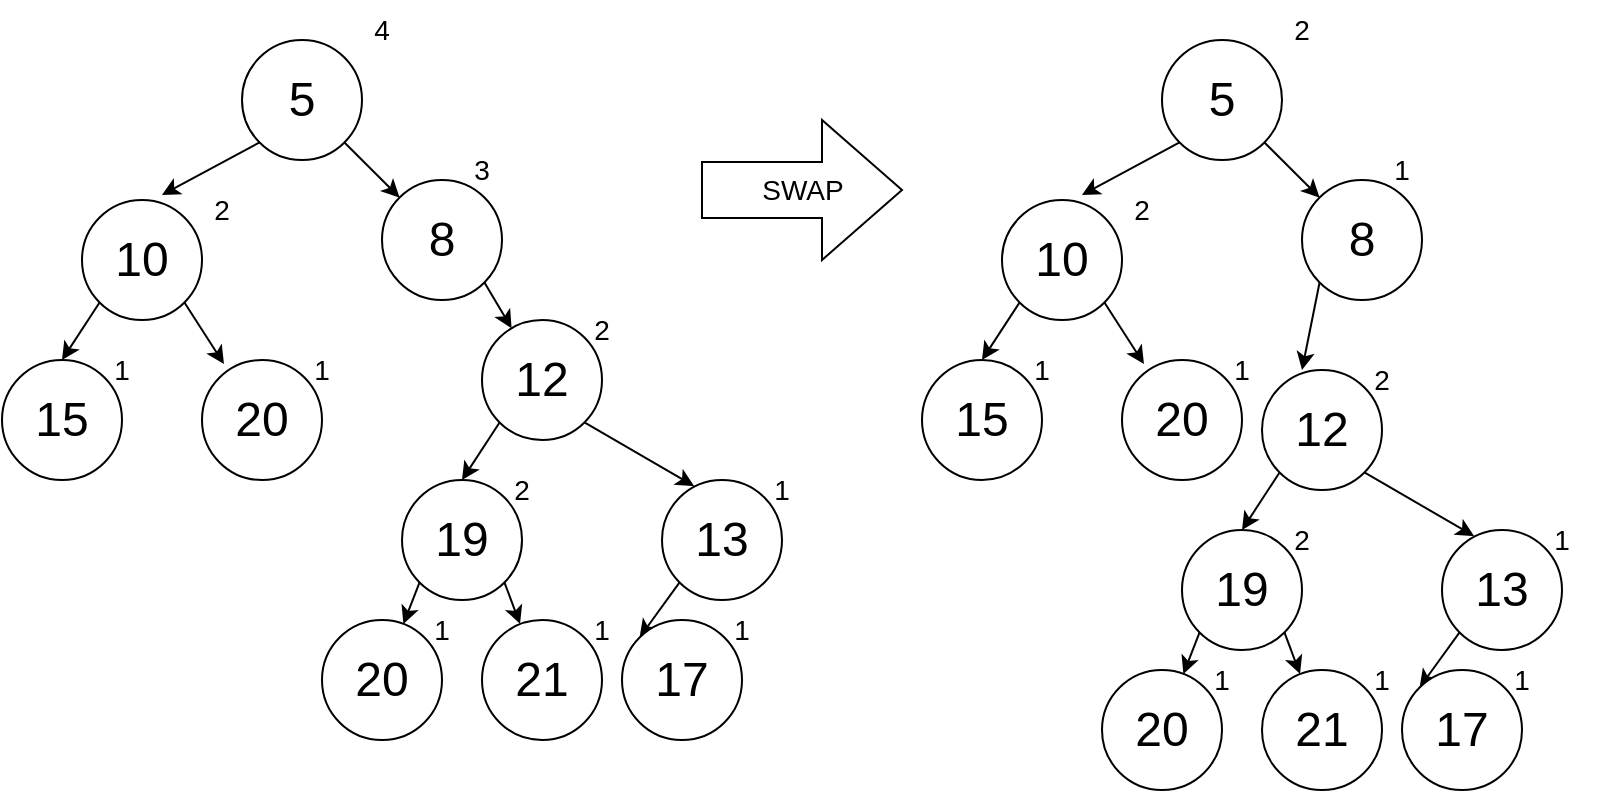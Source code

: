 <mxfile version="16.1.2" type="device"><diagram id="oeTP1227Fok0xVzUUvgo" name="Page-1"><mxGraphModel dx="1102" dy="865" grid="1" gridSize="10" guides="1" tooltips="1" connect="1" arrows="1" fold="1" page="1" pageScale="1" pageWidth="850" pageHeight="1100" math="0" shadow="0"><root><mxCell id="0"/><mxCell id="1" parent="0"/><mxCell id="4z57YgowG81zO-twMssr-83" value="SWAP" style="html=1;shadow=0;dashed=0;align=center;verticalAlign=middle;shape=mxgraph.arrows2.arrow;dy=0.6;dx=40;notch=0;fontSize=14;strokeColor=#000000;fillColor=none;" parent="1" vertex="1"><mxGeometry x="360" y="140" width="100" height="70" as="geometry"/></mxCell><mxCell id="e8_qOAzbopFcGbYNNWi4-5" style="edgeStyle=none;rounded=0;orthogonalLoop=1;jettySize=auto;html=1;exitX=0;exitY=1;exitDx=0;exitDy=0;entryX=0.5;entryY=0;entryDx=0;entryDy=0;fontSize=14;" edge="1" parent="1" source="e8_qOAzbopFcGbYNNWi4-7" target="e8_qOAzbopFcGbYNNWi4-9"><mxGeometry relative="1" as="geometry"/></mxCell><mxCell id="e8_qOAzbopFcGbYNNWi4-6" style="edgeStyle=none;rounded=0;orthogonalLoop=1;jettySize=auto;html=1;exitX=1;exitY=1;exitDx=0;exitDy=0;entryX=0.183;entryY=0.033;entryDx=0;entryDy=0;entryPerimeter=0;fontSize=14;" edge="1" parent="1" source="e8_qOAzbopFcGbYNNWi4-7" target="e8_qOAzbopFcGbYNNWi4-11"><mxGeometry relative="1" as="geometry"/></mxCell><mxCell id="e8_qOAzbopFcGbYNNWi4-7" value="&lt;font style=&quot;font-size: 24px&quot;&gt;10&lt;/font&gt;" style="ellipse;whiteSpace=wrap;html=1;aspect=fixed;" vertex="1" parent="1"><mxGeometry x="50" y="180" width="60" height="60" as="geometry"/></mxCell><mxCell id="e8_qOAzbopFcGbYNNWi4-8" value="2" style="text;html=1;strokeColor=none;fillColor=none;align=center;verticalAlign=middle;whiteSpace=wrap;rounded=0;fontSize=14;" vertex="1" parent="1"><mxGeometry x="90" y="170" width="60" height="30" as="geometry"/></mxCell><mxCell id="e8_qOAzbopFcGbYNNWi4-9" value="&lt;font style=&quot;font-size: 24px&quot;&gt;15&lt;/font&gt;" style="ellipse;whiteSpace=wrap;html=1;aspect=fixed;" vertex="1" parent="1"><mxGeometry x="10" y="260" width="60" height="60" as="geometry"/></mxCell><mxCell id="e8_qOAzbopFcGbYNNWi4-10" value="1" style="text;html=1;strokeColor=none;fillColor=none;align=center;verticalAlign=middle;whiteSpace=wrap;rounded=0;fontSize=14;" vertex="1" parent="1"><mxGeometry x="40" y="250" width="60" height="30" as="geometry"/></mxCell><mxCell id="e8_qOAzbopFcGbYNNWi4-11" value="&lt;font style=&quot;font-size: 24px&quot;&gt;20&lt;/font&gt;" style="ellipse;whiteSpace=wrap;html=1;aspect=fixed;" vertex="1" parent="1"><mxGeometry x="110" y="260" width="60" height="60" as="geometry"/></mxCell><mxCell id="e8_qOAzbopFcGbYNNWi4-12" value="1" style="text;html=1;strokeColor=none;fillColor=none;align=center;verticalAlign=middle;whiteSpace=wrap;rounded=0;fontSize=14;" vertex="1" parent="1"><mxGeometry x="140" y="250" width="60" height="30" as="geometry"/></mxCell><mxCell id="e8_qOAzbopFcGbYNNWi4-13" style="edgeStyle=none;rounded=0;orthogonalLoop=1;jettySize=auto;html=1;exitX=0;exitY=1;exitDx=0;exitDy=0;entryX=0;entryY=0.25;entryDx=0;entryDy=0;fontSize=14;" edge="1" parent="1" source="e8_qOAzbopFcGbYNNWi4-15" target="e8_qOAzbopFcGbYNNWi4-8"><mxGeometry relative="1" as="geometry"/></mxCell><mxCell id="e8_qOAzbopFcGbYNNWi4-36" style="edgeStyle=none;rounded=0;orthogonalLoop=1;jettySize=auto;html=1;exitX=1;exitY=1;exitDx=0;exitDy=0;entryX=0;entryY=0;entryDx=0;entryDy=0;fontSize=14;" edge="1" parent="1" source="e8_qOAzbopFcGbYNNWi4-15" target="e8_qOAzbopFcGbYNNWi4-35"><mxGeometry relative="1" as="geometry"/></mxCell><mxCell id="e8_qOAzbopFcGbYNNWi4-15" value="&lt;font style=&quot;font-size: 24px&quot;&gt;5&lt;/font&gt;" style="ellipse;whiteSpace=wrap;html=1;aspect=fixed;" vertex="1" parent="1"><mxGeometry x="130" y="100" width="60" height="60" as="geometry"/></mxCell><mxCell id="e8_qOAzbopFcGbYNNWi4-16" value="4" style="text;html=1;strokeColor=none;fillColor=none;align=center;verticalAlign=middle;whiteSpace=wrap;rounded=0;fontSize=14;" vertex="1" parent="1"><mxGeometry x="170" y="80" width="60" height="30" as="geometry"/></mxCell><mxCell id="e8_qOAzbopFcGbYNNWi4-17" style="edgeStyle=none;rounded=0;orthogonalLoop=1;jettySize=auto;html=1;exitX=0;exitY=1;exitDx=0;exitDy=0;fontSize=14;" edge="1" parent="1" source="e8_qOAzbopFcGbYNNWi4-19"><mxGeometry relative="1" as="geometry"><mxPoint x="240" y="320" as="targetPoint"/></mxGeometry></mxCell><mxCell id="e8_qOAzbopFcGbYNNWi4-18" style="edgeStyle=none;rounded=0;orthogonalLoop=1;jettySize=auto;html=1;exitX=1;exitY=1;exitDx=0;exitDy=0;entryX=0.267;entryY=0.05;entryDx=0;entryDy=0;entryPerimeter=0;fontSize=14;" edge="1" parent="1" source="e8_qOAzbopFcGbYNNWi4-19" target="e8_qOAzbopFcGbYNNWi4-22"><mxGeometry relative="1" as="geometry"><mxPoint x="320.003" y="291.213" as="sourcePoint"/></mxGeometry></mxCell><mxCell id="e8_qOAzbopFcGbYNNWi4-19" value="&lt;font style=&quot;font-size: 24px&quot;&gt;12&lt;/font&gt;" style="ellipse;whiteSpace=wrap;html=1;aspect=fixed;" vertex="1" parent="1"><mxGeometry x="250" y="240" width="60" height="60" as="geometry"/></mxCell><mxCell id="e8_qOAzbopFcGbYNNWi4-20" value="2" style="text;html=1;strokeColor=none;fillColor=none;align=center;verticalAlign=middle;whiteSpace=wrap;rounded=0;fontSize=14;" vertex="1" parent="1"><mxGeometry x="280" y="230" width="60" height="30" as="geometry"/></mxCell><mxCell id="e8_qOAzbopFcGbYNNWi4-34" style="edgeStyle=none;rounded=0;orthogonalLoop=1;jettySize=auto;html=1;exitX=0;exitY=1;exitDx=0;exitDy=0;entryX=0;entryY=0;entryDx=0;entryDy=0;fontSize=14;" edge="1" parent="1" source="e8_qOAzbopFcGbYNNWi4-22" target="e8_qOAzbopFcGbYNNWi4-32"><mxGeometry relative="1" as="geometry"/></mxCell><mxCell id="e8_qOAzbopFcGbYNNWi4-22" value="&lt;font style=&quot;font-size: 24px&quot;&gt;13&lt;/font&gt;" style="ellipse;whiteSpace=wrap;html=1;aspect=fixed;" vertex="1" parent="1"><mxGeometry x="340" y="320" width="60" height="60" as="geometry"/></mxCell><mxCell id="e8_qOAzbopFcGbYNNWi4-23" value="1" style="text;html=1;strokeColor=none;fillColor=none;align=center;verticalAlign=middle;whiteSpace=wrap;rounded=0;fontSize=14;" vertex="1" parent="1"><mxGeometry x="370" y="310" width="60" height="30" as="geometry"/></mxCell><mxCell id="e8_qOAzbopFcGbYNNWi4-24" style="edgeStyle=none;rounded=0;orthogonalLoop=1;jettySize=auto;html=1;exitX=0;exitY=1;exitDx=0;exitDy=0;fontSize=14;" edge="1" parent="1" source="e8_qOAzbopFcGbYNNWi4-26" target="e8_qOAzbopFcGbYNNWi4-28"><mxGeometry relative="1" as="geometry"/></mxCell><mxCell id="e8_qOAzbopFcGbYNNWi4-25" style="edgeStyle=none;rounded=0;orthogonalLoop=1;jettySize=auto;html=1;exitX=1;exitY=1;exitDx=0;exitDy=0;entryX=0.317;entryY=0.033;entryDx=0;entryDy=0;entryPerimeter=0;fontSize=14;" edge="1" parent="1" source="e8_qOAzbopFcGbYNNWi4-26" target="e8_qOAzbopFcGbYNNWi4-30"><mxGeometry relative="1" as="geometry"/></mxCell><mxCell id="e8_qOAzbopFcGbYNNWi4-26" value="&lt;font style=&quot;font-size: 24px&quot;&gt;19&lt;/font&gt;" style="ellipse;whiteSpace=wrap;html=1;aspect=fixed;" vertex="1" parent="1"><mxGeometry x="210" y="320" width="60" height="60" as="geometry"/></mxCell><mxCell id="e8_qOAzbopFcGbYNNWi4-27" value="2" style="text;html=1;strokeColor=none;fillColor=none;align=center;verticalAlign=middle;whiteSpace=wrap;rounded=0;fontSize=14;" vertex="1" parent="1"><mxGeometry x="240" y="310" width="60" height="30" as="geometry"/></mxCell><mxCell id="e8_qOAzbopFcGbYNNWi4-28" value="&lt;font style=&quot;font-size: 24px&quot;&gt;20&lt;/font&gt;" style="ellipse;whiteSpace=wrap;html=1;aspect=fixed;" vertex="1" parent="1"><mxGeometry x="170" y="390" width="60" height="60" as="geometry"/></mxCell><mxCell id="e8_qOAzbopFcGbYNNWi4-29" value="1" style="text;html=1;strokeColor=none;fillColor=none;align=center;verticalAlign=middle;whiteSpace=wrap;rounded=0;fontSize=14;" vertex="1" parent="1"><mxGeometry x="200" y="380" width="60" height="30" as="geometry"/></mxCell><mxCell id="e8_qOAzbopFcGbYNNWi4-30" value="&lt;font style=&quot;font-size: 24px&quot;&gt;21&lt;/font&gt;" style="ellipse;whiteSpace=wrap;html=1;aspect=fixed;" vertex="1" parent="1"><mxGeometry x="250" y="390" width="60" height="60" as="geometry"/></mxCell><mxCell id="e8_qOAzbopFcGbYNNWi4-31" value="1" style="text;html=1;strokeColor=none;fillColor=none;align=center;verticalAlign=middle;whiteSpace=wrap;rounded=0;fontSize=14;" vertex="1" parent="1"><mxGeometry x="280" y="380" width="60" height="30" as="geometry"/></mxCell><mxCell id="e8_qOAzbopFcGbYNNWi4-32" value="&lt;font style=&quot;font-size: 24px&quot;&gt;17&lt;/font&gt;" style="ellipse;whiteSpace=wrap;html=1;aspect=fixed;" vertex="1" parent="1"><mxGeometry x="320" y="390" width="60" height="60" as="geometry"/></mxCell><mxCell id="e8_qOAzbopFcGbYNNWi4-33" value="1" style="text;html=1;strokeColor=none;fillColor=none;align=center;verticalAlign=middle;whiteSpace=wrap;rounded=0;fontSize=14;" vertex="1" parent="1"><mxGeometry x="350" y="380" width="60" height="30" as="geometry"/></mxCell><mxCell id="e8_qOAzbopFcGbYNNWi4-38" style="edgeStyle=none;rounded=0;orthogonalLoop=1;jettySize=auto;html=1;exitX=1;exitY=1;exitDx=0;exitDy=0;fontSize=14;" edge="1" parent="1" source="e8_qOAzbopFcGbYNNWi4-35" target="e8_qOAzbopFcGbYNNWi4-19"><mxGeometry relative="1" as="geometry"/></mxCell><mxCell id="e8_qOAzbopFcGbYNNWi4-35" value="&lt;font style=&quot;font-size: 24px&quot;&gt;8&lt;/font&gt;" style="ellipse;whiteSpace=wrap;html=1;aspect=fixed;" vertex="1" parent="1"><mxGeometry x="200" y="170" width="60" height="60" as="geometry"/></mxCell><mxCell id="e8_qOAzbopFcGbYNNWi4-37" value="3" style="text;html=1;strokeColor=none;fillColor=none;align=center;verticalAlign=middle;whiteSpace=wrap;rounded=0;fontSize=14;" vertex="1" parent="1"><mxGeometry x="220" y="150" width="60" height="30" as="geometry"/></mxCell><mxCell id="e8_qOAzbopFcGbYNNWi4-72" style="edgeStyle=none;rounded=0;orthogonalLoop=1;jettySize=auto;html=1;exitX=0;exitY=1;exitDx=0;exitDy=0;entryX=0.5;entryY=0;entryDx=0;entryDy=0;fontSize=14;" edge="1" parent="1" source="e8_qOAzbopFcGbYNNWi4-74" target="e8_qOAzbopFcGbYNNWi4-76"><mxGeometry relative="1" as="geometry"/></mxCell><mxCell id="e8_qOAzbopFcGbYNNWi4-73" style="edgeStyle=none;rounded=0;orthogonalLoop=1;jettySize=auto;html=1;exitX=1;exitY=1;exitDx=0;exitDy=0;entryX=0.183;entryY=0.033;entryDx=0;entryDy=0;entryPerimeter=0;fontSize=14;" edge="1" parent="1" source="e8_qOAzbopFcGbYNNWi4-74" target="e8_qOAzbopFcGbYNNWi4-78"><mxGeometry relative="1" as="geometry"/></mxCell><mxCell id="e8_qOAzbopFcGbYNNWi4-74" value="&lt;font style=&quot;font-size: 24px&quot;&gt;10&lt;/font&gt;" style="ellipse;whiteSpace=wrap;html=1;aspect=fixed;" vertex="1" parent="1"><mxGeometry x="510" y="180" width="60" height="60" as="geometry"/></mxCell><mxCell id="e8_qOAzbopFcGbYNNWi4-75" value="2" style="text;html=1;strokeColor=none;fillColor=none;align=center;verticalAlign=middle;whiteSpace=wrap;rounded=0;fontSize=14;" vertex="1" parent="1"><mxGeometry x="550" y="170" width="60" height="30" as="geometry"/></mxCell><mxCell id="e8_qOAzbopFcGbYNNWi4-76" value="&lt;font style=&quot;font-size: 24px&quot;&gt;15&lt;/font&gt;" style="ellipse;whiteSpace=wrap;html=1;aspect=fixed;" vertex="1" parent="1"><mxGeometry x="470" y="260" width="60" height="60" as="geometry"/></mxCell><mxCell id="e8_qOAzbopFcGbYNNWi4-77" value="1" style="text;html=1;strokeColor=none;fillColor=none;align=center;verticalAlign=middle;whiteSpace=wrap;rounded=0;fontSize=14;" vertex="1" parent="1"><mxGeometry x="500" y="250" width="60" height="30" as="geometry"/></mxCell><mxCell id="e8_qOAzbopFcGbYNNWi4-78" value="&lt;font style=&quot;font-size: 24px&quot;&gt;20&lt;/font&gt;" style="ellipse;whiteSpace=wrap;html=1;aspect=fixed;" vertex="1" parent="1"><mxGeometry x="570" y="260" width="60" height="60" as="geometry"/></mxCell><mxCell id="e8_qOAzbopFcGbYNNWi4-79" value="1" style="text;html=1;strokeColor=none;fillColor=none;align=center;verticalAlign=middle;whiteSpace=wrap;rounded=0;fontSize=14;" vertex="1" parent="1"><mxGeometry x="600" y="250" width="60" height="30" as="geometry"/></mxCell><mxCell id="e8_qOAzbopFcGbYNNWi4-80" style="edgeStyle=none;rounded=0;orthogonalLoop=1;jettySize=auto;html=1;exitX=0;exitY=1;exitDx=0;exitDy=0;entryX=0;entryY=0.25;entryDx=0;entryDy=0;fontSize=14;" edge="1" parent="1" source="e8_qOAzbopFcGbYNNWi4-82" target="e8_qOAzbopFcGbYNNWi4-75"><mxGeometry relative="1" as="geometry"/></mxCell><mxCell id="e8_qOAzbopFcGbYNNWi4-81" style="edgeStyle=none;rounded=0;orthogonalLoop=1;jettySize=auto;html=1;exitX=1;exitY=1;exitDx=0;exitDy=0;entryX=0;entryY=0;entryDx=0;entryDy=0;fontSize=14;" edge="1" parent="1" source="e8_qOAzbopFcGbYNNWi4-82" target="e8_qOAzbopFcGbYNNWi4-102"><mxGeometry relative="1" as="geometry"/></mxCell><mxCell id="e8_qOAzbopFcGbYNNWi4-82" value="&lt;font style=&quot;font-size: 24px&quot;&gt;5&lt;/font&gt;" style="ellipse;whiteSpace=wrap;html=1;aspect=fixed;" vertex="1" parent="1"><mxGeometry x="590" y="100" width="60" height="60" as="geometry"/></mxCell><mxCell id="e8_qOAzbopFcGbYNNWi4-83" value="2" style="text;html=1;strokeColor=none;fillColor=none;align=center;verticalAlign=middle;whiteSpace=wrap;rounded=0;fontSize=14;" vertex="1" parent="1"><mxGeometry x="630" y="80" width="60" height="30" as="geometry"/></mxCell><mxCell id="e8_qOAzbopFcGbYNNWi4-84" style="edgeStyle=none;rounded=0;orthogonalLoop=1;jettySize=auto;html=1;exitX=0;exitY=1;exitDx=0;exitDy=0;fontSize=14;" edge="1" parent="1" source="e8_qOAzbopFcGbYNNWi4-86"><mxGeometry relative="1" as="geometry"><mxPoint x="630" y="345" as="targetPoint"/></mxGeometry></mxCell><mxCell id="e8_qOAzbopFcGbYNNWi4-85" style="edgeStyle=none;rounded=0;orthogonalLoop=1;jettySize=auto;html=1;exitX=1;exitY=1;exitDx=0;exitDy=0;entryX=0.267;entryY=0.05;entryDx=0;entryDy=0;entryPerimeter=0;fontSize=14;" edge="1" parent="1" source="e8_qOAzbopFcGbYNNWi4-86" target="e8_qOAzbopFcGbYNNWi4-89"><mxGeometry relative="1" as="geometry"><mxPoint x="710.003" y="316.213" as="sourcePoint"/></mxGeometry></mxCell><mxCell id="e8_qOAzbopFcGbYNNWi4-86" value="&lt;font style=&quot;font-size: 24px&quot;&gt;12&lt;/font&gt;" style="ellipse;whiteSpace=wrap;html=1;aspect=fixed;" vertex="1" parent="1"><mxGeometry x="640" y="265" width="60" height="60" as="geometry"/></mxCell><mxCell id="e8_qOAzbopFcGbYNNWi4-87" value="2" style="text;html=1;strokeColor=none;fillColor=none;align=center;verticalAlign=middle;whiteSpace=wrap;rounded=0;fontSize=14;" vertex="1" parent="1"><mxGeometry x="670" y="255" width="60" height="30" as="geometry"/></mxCell><mxCell id="e8_qOAzbopFcGbYNNWi4-88" style="edgeStyle=none;rounded=0;orthogonalLoop=1;jettySize=auto;html=1;exitX=0;exitY=1;exitDx=0;exitDy=0;entryX=0;entryY=0;entryDx=0;entryDy=0;fontSize=14;" edge="1" parent="1" source="e8_qOAzbopFcGbYNNWi4-89" target="e8_qOAzbopFcGbYNNWi4-99"><mxGeometry relative="1" as="geometry"/></mxCell><mxCell id="e8_qOAzbopFcGbYNNWi4-89" value="&lt;font style=&quot;font-size: 24px&quot;&gt;13&lt;/font&gt;" style="ellipse;whiteSpace=wrap;html=1;aspect=fixed;" vertex="1" parent="1"><mxGeometry x="730" y="345" width="60" height="60" as="geometry"/></mxCell><mxCell id="e8_qOAzbopFcGbYNNWi4-90" value="1" style="text;html=1;strokeColor=none;fillColor=none;align=center;verticalAlign=middle;whiteSpace=wrap;rounded=0;fontSize=14;" vertex="1" parent="1"><mxGeometry x="760" y="335" width="60" height="30" as="geometry"/></mxCell><mxCell id="e8_qOAzbopFcGbYNNWi4-91" style="edgeStyle=none;rounded=0;orthogonalLoop=1;jettySize=auto;html=1;exitX=0;exitY=1;exitDx=0;exitDy=0;fontSize=14;" edge="1" parent="1" source="e8_qOAzbopFcGbYNNWi4-93" target="e8_qOAzbopFcGbYNNWi4-95"><mxGeometry relative="1" as="geometry"/></mxCell><mxCell id="e8_qOAzbopFcGbYNNWi4-92" style="edgeStyle=none;rounded=0;orthogonalLoop=1;jettySize=auto;html=1;exitX=1;exitY=1;exitDx=0;exitDy=0;entryX=0.317;entryY=0.033;entryDx=0;entryDy=0;entryPerimeter=0;fontSize=14;" edge="1" parent="1" source="e8_qOAzbopFcGbYNNWi4-93" target="e8_qOAzbopFcGbYNNWi4-97"><mxGeometry relative="1" as="geometry"/></mxCell><mxCell id="e8_qOAzbopFcGbYNNWi4-93" value="&lt;font style=&quot;font-size: 24px&quot;&gt;19&lt;/font&gt;" style="ellipse;whiteSpace=wrap;html=1;aspect=fixed;" vertex="1" parent="1"><mxGeometry x="600" y="345" width="60" height="60" as="geometry"/></mxCell><mxCell id="e8_qOAzbopFcGbYNNWi4-94" value="2" style="text;html=1;strokeColor=none;fillColor=none;align=center;verticalAlign=middle;whiteSpace=wrap;rounded=0;fontSize=14;" vertex="1" parent="1"><mxGeometry x="630" y="335" width="60" height="30" as="geometry"/></mxCell><mxCell id="e8_qOAzbopFcGbYNNWi4-95" value="&lt;font style=&quot;font-size: 24px&quot;&gt;20&lt;/font&gt;" style="ellipse;whiteSpace=wrap;html=1;aspect=fixed;" vertex="1" parent="1"><mxGeometry x="560" y="415" width="60" height="60" as="geometry"/></mxCell><mxCell id="e8_qOAzbopFcGbYNNWi4-96" value="1" style="text;html=1;strokeColor=none;fillColor=none;align=center;verticalAlign=middle;whiteSpace=wrap;rounded=0;fontSize=14;" vertex="1" parent="1"><mxGeometry x="590" y="405" width="60" height="30" as="geometry"/></mxCell><mxCell id="e8_qOAzbopFcGbYNNWi4-97" value="&lt;font style=&quot;font-size: 24px&quot;&gt;21&lt;/font&gt;" style="ellipse;whiteSpace=wrap;html=1;aspect=fixed;" vertex="1" parent="1"><mxGeometry x="640" y="415" width="60" height="60" as="geometry"/></mxCell><mxCell id="e8_qOAzbopFcGbYNNWi4-98" value="1" style="text;html=1;strokeColor=none;fillColor=none;align=center;verticalAlign=middle;whiteSpace=wrap;rounded=0;fontSize=14;" vertex="1" parent="1"><mxGeometry x="670" y="405" width="60" height="30" as="geometry"/></mxCell><mxCell id="e8_qOAzbopFcGbYNNWi4-99" value="&lt;font style=&quot;font-size: 24px&quot;&gt;17&lt;/font&gt;" style="ellipse;whiteSpace=wrap;html=1;aspect=fixed;" vertex="1" parent="1"><mxGeometry x="710" y="415" width="60" height="60" as="geometry"/></mxCell><mxCell id="e8_qOAzbopFcGbYNNWi4-100" value="1" style="text;html=1;strokeColor=none;fillColor=none;align=center;verticalAlign=middle;whiteSpace=wrap;rounded=0;fontSize=14;" vertex="1" parent="1"><mxGeometry x="740" y="405" width="60" height="30" as="geometry"/></mxCell><mxCell id="e8_qOAzbopFcGbYNNWi4-104" style="edgeStyle=none;rounded=0;orthogonalLoop=1;jettySize=auto;html=1;exitX=0;exitY=1;exitDx=0;exitDy=0;entryX=1;entryY=0.5;entryDx=0;entryDy=0;fontSize=14;" edge="1" parent="1" source="e8_qOAzbopFcGbYNNWi4-102" target="e8_qOAzbopFcGbYNNWi4-79"><mxGeometry relative="1" as="geometry"/></mxCell><mxCell id="e8_qOAzbopFcGbYNNWi4-102" value="&lt;font style=&quot;font-size: 24px&quot;&gt;8&lt;/font&gt;" style="ellipse;whiteSpace=wrap;html=1;aspect=fixed;" vertex="1" parent="1"><mxGeometry x="660" y="170" width="60" height="60" as="geometry"/></mxCell><mxCell id="e8_qOAzbopFcGbYNNWi4-103" value="1" style="text;html=1;strokeColor=none;fillColor=none;align=center;verticalAlign=middle;whiteSpace=wrap;rounded=0;fontSize=14;" vertex="1" parent="1"><mxGeometry x="680" y="150" width="60" height="30" as="geometry"/></mxCell></root></mxGraphModel></diagram></mxfile>